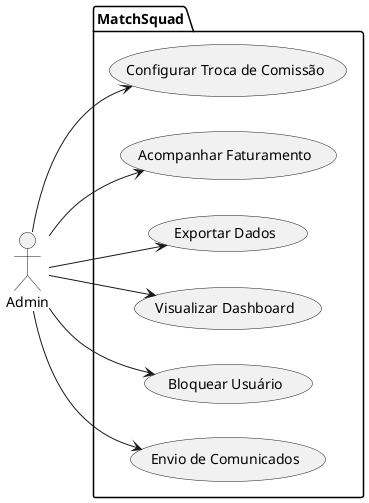 @startuml
left to right direction
actor Admin as A

package MatchSquad {
    usecase "Configurar Troca de Comissão" as UC1
    usecase "Acompanhar Faturamento" as UC2
    usecase "Exportar Dados" as UC3
    usecase "Visualizar Dashboard" as UC4
    usecase "Bloquear Usuário" as UC5
    usecase "Envio de Comunicados" as UC6

}

A --> UC1
A --> UC2
A --> UC3
A --> UC4
A --> UC5
A --> UC6


@enduml